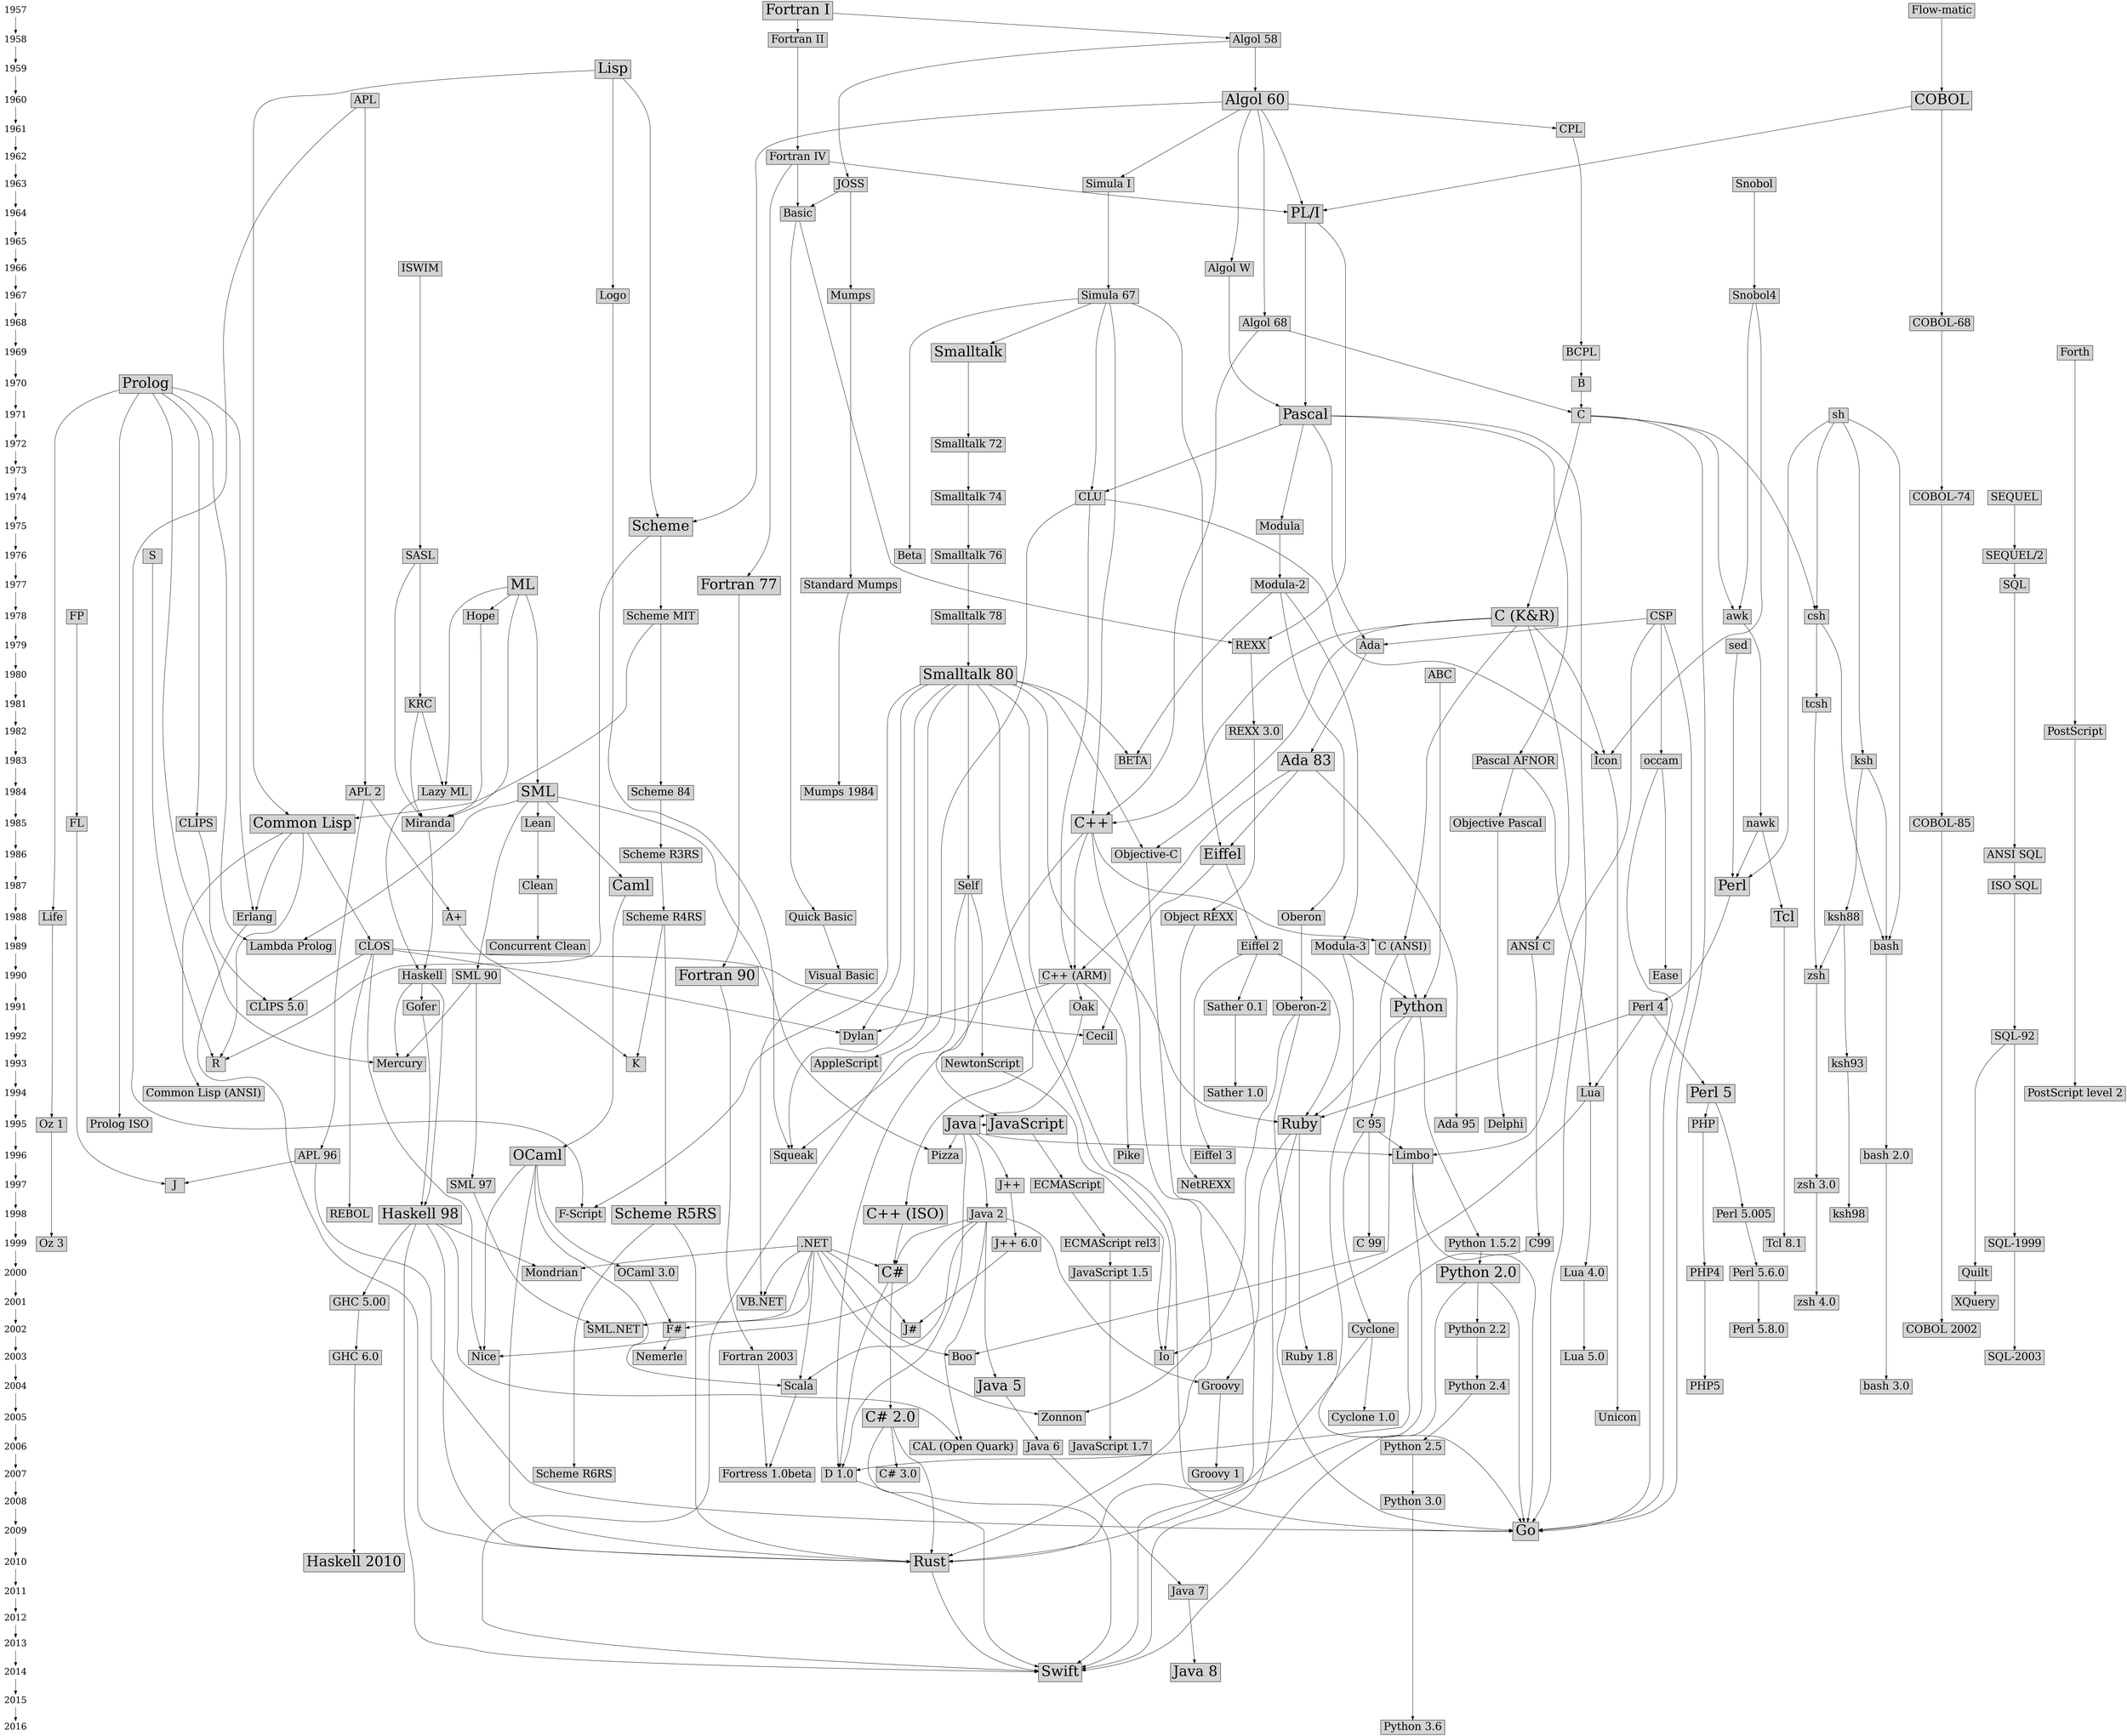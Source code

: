 
digraph dd {
  {
    node [ shape=plaintext,fontsize=25 ];

1957 -> 1958 -> 1959 -> 1960 -> 1961 -> 1962 -> 1963 -> 1964 -> 1965 -> 1966 -> 1967 -> 1968 -> 1969 -> 1970 -> 1971 -> 1972 -> 1973 -> 1974 -> 1975 -> 1976 -> 1977 -> 1978 -> 1979 -> 1980 -> 1981 -> 1982 -> 1983 -> 1984 -> 1985 -> 1986 -> 1987 -> 1988 -> 1989 -> 1990 -> 1991 -> 1992 -> 1993 -> 1994 -> 1995 -> 1996 -> 1997 -> 1998 -> 1999 -> 2000 -> 2001 -> 2002 -> 2003 -> 2004 -> 2005 -> 2006 -> 2007 -> 2008 -> 2009 -> 2010 -> 2011 -> 2012 -> 2013 -> 2014 -> 2015 -> 2016
  }

node [ fontsize=30, style=filled, shape="box"];
{ rank = same ; 1975 ; "Scheme" [ fontsize=40 ] ; "Modula" }
{ rank = same ; 1974 ; "CLU" ; "SEQUEL" ; "COBOL-74" ; "Smalltalk 74" }
{ rank = same ; 1998 ; "Scheme R5RS" [ fontsize=40 ] ; "Perl 5.005" ; "C++ (ISO)" [ fontsize=40 ] ; "Java 2" ; "REBOL" ; "F-Script" ; "Haskell 98" [ fontsize=40 ] ; "ksh98" }
{ rank = same ; 2007 ; "D 1.0" ; "C# 3.0" ; "Scheme R6RS" ; "Groovy 1" ; "Fortress 1.0beta" }
{ rank = same ; 2001 ; "XQuery" ; "VB.NET" ; "GHC 5.00" ; "zsh 4.0" }
{ rank = same ; 1972 ; "Smalltalk 72" }
{ rank = same ; 1988 ; "Scheme R4RS" ; "Erlang" ; "Tcl" [ fontsize=40 ] ; "A+" ; "Oberon" ; "Object REXX" ; "ksh88" ; "Quick Basic" ; "Life" }
{ rank = same ; 1994 ; "PostScript level 2" ; "Lua" ; "Common Lisp (ANSI)" ; "Sather 1.0" ; "Perl 5" [ fontsize=40 ] }
{ rank = same ; 1993 ; "NewtonScript" ; "ksh93" ; "Mercury" ; "K" ; "AppleScript" ; "R" }
{ rank = same ; 2011 ; "Java 7" }
{ rank = same ; 2000 ; "Quilt" ; "PHP4" ; "Lua 4.0" ; "OCaml 3.0" ; "Python 2.0" [ fontsize=40 ] ; "JavaScript 1.5" ; "Perl 5.6.0" ; "C#" [ fontsize=40 ] ; "Mondrian" }
{ rank = same ; 2006 ; "Python 2.5" ; "JavaScript 1.7" ; "Java 6" ; "CAL (Open Quark)" }
{ rank = same ; 1978 ; "Hope" ; "FP" ; "csh" ; "awk" ; "Smalltalk 78" ; "Scheme MIT" ; "CSP" ; "C (K&R)" [ fontsize=40 ] }
{ rank = same ; 1970 ; "B" ; "Prolog" [ fontsize=40 ] }
{ rank = same ; 1996 ; "Squeak" ; "Pike" ; "OCaml" [ fontsize=40 ] ; "APL 96" ; "bash 2.0" ; "Eiffel 3" ; "Pizza" ; "Limbo" }
{ rank = same ; 1990 ; "C++ (ARM)" ; "Ease" ; "Haskell" ; "zsh" ; "SML 90" ; "Fortran 90" [ fontsize=40 ] ; "Visual Basic" }
{ rank = same ; 1982 ; "REXX 3.0" ; "PostScript" }
{ rank = same ; 1995 ; "Oz 1" ; "C 95" ; "Prolog ISO" ; "Ada 95" ; "Delphi" ; "PHP" ; "Java" [ fontsize=40 ] ; "JavaScript" [ fontsize=40 ] ; "Ruby" [ fontsize=40 ] }
{ rank = same ; 1977 ; "Standard Mumps" ; "Modula-2" ; "ML" [ fontsize=40 ] ; "Fortran 77" [ fontsize=40 ] ; "SQL" }
{ rank = same ; 1981 ; "KRC" ; "tcsh" }
{ rank = same ; 1991 ; "Oberon-2" ; "Gofer" ; "Python" [ fontsize=40 ] ; "Sather 0.1" ; "CLIPS 5.0" ; "Perl 4" ; "Oak" }
{ rank = same ; 1997 ; "NetREXX" ; "zsh 3.0" ; "J++" ; "J" ; "ECMAScript" ; "SML 97" }
{ rank = same ; 2010 ; "Rust" [ fontsize=40 ] ; "Haskell 2010" [ fontsize=40 ] }
{ rank = same ; 1987 ; "Clean" ; "Self" ; "Caml" [ fontsize=40 ] ; "Perl" [ fontsize=40 ] ; "ISO SQL" }
{ rank = same ; 1992 ; "Dylan" ; "SQL-92" ; "Cecil" }
{ rank = same ; 1971 ; "Pascal" [ fontsize=40 ] ; "sh" ; "C" }
{ rank = same ; 2008 ; "Python 3.0" }
{ rank = same ; 2016 ; "Python 3.6" }
{ rank = same ; 1976 ; "Smalltalk 76" ; "S" ; "SEQUEL/2" ; "SASL" ; "Beta" }
{ rank = same ; 2009 ; "Go" [ fontsize=40,bgcolor="green" ] }
{ rank = same ; 2005 ; "Zonnon" ; "Cyclone 1.0" ; "Unicon" ; "C# 2.0" [ fontsize=40 ] }
{ rank = same ; 1961 ; "CPL" }
{ rank = same ; 1983 ; "Ada 83" [ fontsize=40 ] ; "ksh" ; "occam" ; "Icon" ; "BETA" ; "Pascal AFNOR" }
{ rank = same ; 1958 ; "Fortran II" ; "Algol 58" }
{ rank = same ; 1964 ; "PL/I" [ fontsize=40 ] ; "Basic" }
{ rank = same ; 1979 ; "REXX" ; "sed" ; "Ada" }
{ rank = same ; 1963 ; "Snobol" ; "Simula I" ; "JOSS" }
{ rank = same ; 1960 ; "COBOL" [ fontsize=40 ] ; "Algol 60" [ fontsize=40 ] ; "APL" }
{ rank = same ; 1966 ; "ISWIM" ; "Algol W" }
{ rank = same ; 1999 ; ".NET" ; "Python 1.5.2" ; "C99" ; "ECMAScript rel3" ; "Tcl 8.1" ; "SQL-1999" ; "J++ 6.0" ; "Oz 3" ; "C 99" }
{ rank = same ; 1967 ; "Mumps" ; "Snobol4" ; "Logo" ; "Simula 67" }
{ rank = same ; 1985 ; "Common Lisp" [ fontsize=40 ] ; "Objective Pascal" ; "Miranda" ; "nawk" ; "C++" [ fontsize=40 ] ; "COBOL-85" ; "CLIPS" ; "FL" ; "Lean" }
{ rank = same ; 1986 ; "Scheme R3RS" ; "Objective-C" ; "ANSI SQL" ; "Eiffel" [ fontsize=40 ] }
{ rank = same ; 1957 ; "Flow-matic" ; "Fortran I" [ fontsize=40 ] }
{ rank = same ; 1962 ; "Fortran IV" }
{ rank = same ; 2004 ; "Groovy" ; "Python 2.4" ; "bash 3.0" ; "PHP5" ; "Java 5" [ fontsize=40 ] ; "Scala" }
{ rank = same ; 2014 ; "Swift" [ fontsize=40 ] ; "Java 8" [ fontsize=40 ] }
{ rank = same ; 2002 ; "F#" ; "Perl 5.8.0" ; "J#" ; "Python 2.2" ; "COBOL 2002" ; "Cyclone" ; "SML.NET" }
{ rank = same ; 1980 ; "ABC" ; "Smalltalk 80" [ fontsize=40 ] }
{ rank = same ; 1989 ; "Concurrent Clean" ; "CLOS" ; "Modula-3" ; "C (ANSI)" ; "ANSI C" ; "Lambda Prolog" ; "bash" ; "Eiffel 2" }
{ rank = same ; 1959 ; "Lisp" [ fontsize=40 ] }
{ rank = same ; 1984 ; "Lazy ML" ; "SML" [ fontsize=40 ] ; "Scheme 84" ; "APL 2" ; "Mumps 1984" }
{ rank = same ; 1969 ; "BCPL" ; "Forth" ; "Smalltalk" [ fontsize=40 ] }
{ rank = same ; 1968 ; "Algol 68" ; "COBOL-68" }
{ rank = same ; 2003 ; "SQL-2003" ; "Lua 5.0" ; "Io" ; "Ruby 1.8" ; "Fortran 2003" ; "Boo" ; "GHC 6.0" ; "Nemerle" ; "Nice" }

"GHC 6.0" -> "Haskell 2010" [weight=3]
"C++" -> "Rust"
"Erlang" -> "Rust"
"OCaml" -> "Rust"
"Haskell 98" -> "Rust"
"Limbo" -> "Rust"
"Cyclone" -> "Rust"
"Scheme R5RS" -> "Rust"
"C# 2.0" -> "Rust"
"ECMAScript" -> "ECMAScript rel3" [weight=3]
"Scheme R5RS" -> "Scheme R6RS" [weight=3]
"Lua 4.0" -> "Lua 5.0" [weight=3]
"Perl 5" -> "Perl 5.005" [weight=3]
"ANSI C" -> "C99" [weight=3]
"Ada 83" -> "Ada 95" [weight=3]
"Scheme 84" -> "Scheme R3RS" [weight=3]
"PL/I" -> "Pascal"
"Algol W" -> "Pascal" [weight=3]
"ISO SQL" -> "SQL-92" [weight=3]
"Python 2.0" -> "Python 2.2" [weight=3]
"CPL" -> "BCPL" [weight=3]
"Modula-2" -> "Oberon"
"ML" -> "SML" [weight=3]
"Ada" -> "Ada 83" [weight=3]
"A+" -> "K"
"Scheme R4RS" -> "K"
"Sather 0.1" -> "Sather 1.0" [weight=3]
"C++ (ARM)" -> "C++ (ISO)" [weight=3]
"Fortran IV" -> "Basic"
"JOSS" -> "Basic"
"APL 2" -> "A+"
"Java 5" -> "Java 6" [weight=3]
"Smalltalk 76" -> "Smalltalk 78" [weight=3]
"SML 90" -> "Mercury"
"Prolog" -> "Mercury"
"Haskell" -> "Mercury"
"Modula-3" -> "Python"
"C (ANSI)" -> "Python"
"ABC" -> "Python" [weight=3]
"awk" -> "nawk" [weight=3]
"CSP" -> "occam" [weight=3]
"Algol 60" -> "Scheme"
"Lisp" -> "Scheme"
"Modula" -> "Modula-2" [weight=3]
"COBOL" -> "COBOL-68" [weight=3]
"C++ (ARM)" -> "Pike"
"SEQUEL" -> "SEQUEL/2" [weight=3]
"Pascal" -> "CLU"
"Simula 67" -> "CLU"
"Common Lisp" -> "CLOS"
"sh" -> "ksh"
"Hope" -> "Miranda"
"ML" -> "Miranda"
"SASL" -> "Miranda"
"KRC" -> "Miranda"
"Smalltalk 80" -> "AppleScript"
"Java" -> "Java 2" [weight=3]
"Perl 4" -> "Perl 5" [weight=3]
"Python 2.2" -> "Python 2.4" [weight=3]
"Caml" -> "OCaml" [weight=3]
"Ruby" -> "Ruby 1.8" [weight=3]
"Tcl" -> "Tcl 8.1" [weight=3]
"Lua" -> "Io"
"NewtonScript" -> "Io"
"Smalltalk 80" -> "Io"
"Java 2" -> "Groovy"
"Ruby" -> "Groovy"
"Scheme MIT" -> "Common Lisp"
"Lisp" -> "Common Lisp"
"Oberon" -> "Oberon-2" [weight=3]
"PostScript" -> "PostScript level 2" [weight=3]
"Python" -> "Python 1.5.2" [weight=3]
".NET" -> "Zonnon"
"Oberon-2" -> "Zonnon"
"Clean" -> "Concurrent Clean" [weight=3]
"SASL" -> "KRC" [weight=3]
"Fortran I" -> "Fortran II" [weight=3]
"C#" -> "D 1.0"
"Java" -> "D 1.0"
"C99" -> "D 1.0"
"C++" -> "D 1.0"
"BCPL" -> "B" [weight=3]
"KRC" -> "Lazy ML"
"ML" -> "Lazy ML"
"Python 2.4" -> "Python 2.5" [weight=3]
"Flow-matic" -> "COBOL"
"ML" -> "Hope"
"Smalltalk" -> "Smalltalk 72" [weight=3]
"Haskell 98" -> "Swift"
"CLU" -> "Swift"
"Objective-C" -> "Swift"
"C# 2.0" -> "Swift"
"D 1.0" -> "Swift"
"Ruby" -> "Swift"
"Python 2.0" -> "Swift"
"Rust" -> "Swift"
"OCaml 3.0" -> "F#"
".NET" -> "F#"
"SQL-92" -> "Quilt"
"Basic" -> "REXX"
"PL/I" -> "REXX"
"occam" -> "Ease" [weight=3]
"REXX" -> "REXX 3.0" [weight=3]
"Quilt" -> "XQuery" [weight=3]
"Haskell" -> "Gofer"
"Pascal AFNOR" -> "Objective Pascal" [weight=3]
"Algol 58" -> "Algol 60" [weight=3]
"Self" -> "Squeak"
"Smalltalk 80" -> "Squeak"
"Logo" -> "Squeak"
"Python 2.5" -> "Python 3.0" [weight=3]
"Lean" -> "Clean" [weight=3]
"C++" -> "C++ (ARM)" [weight=3]
"Ada 83" -> "C++ (ARM)"
"CLU" -> "C++ (ARM)"
"Perl 5.6.0" -> "Perl 5.8.0" [weight=3]
"Java 7" -> "Java 8" [weight=3]
"Scheme R4RS" -> "Scheme R5RS" [weight=3]
"C++ (ARM)" -> "Dylan"
"CLOS" -> "Dylan"
"Smalltalk 80" -> "Dylan"
"C" -> "awk"
"Snobol4" -> "awk"
".NET" -> "J#"
"J++ 6.0" -> "J#"
"C# 2.0" -> "C# 3.0" [weight=3]
"Object REXX" -> "NetREXX" [weight=3]
"ksh88" -> "ksh93" [weight=3]
"SQL-1999" -> "SQL-2003" [weight=3]
"Self" -> "NewtonScript"
"Common Lisp" -> "Erlang"
"Prolog" -> "Erlang"
"Visual Basic" -> "VB.NET"
".NET" -> "VB.NET"
"C" -> "csh"
"sh" -> "csh"
"Scheme R3RS" -> "Scheme R4RS" [weight=3]
"Cyclone" -> "Cyclone 1.0" [weight=3]
"Lazy ML" -> "Haskell"
"Miranda" -> "Haskell"
"Common Lisp" -> "Common Lisp (ANSI)" [weight=3]
"Smalltalk 74" -> "Smalltalk 76" [weight=3]
"COBOL" -> "PL/I"
"Algol 60" -> "PL/I"
"Fortran IV" -> "PL/I"
"JOSS" -> "Mumps" [weight=3]
"Prolog" -> "Prolog ISO" [weight=3]
"Forth" -> "PostScript"
"C (ANSI)" -> "C 95" [weight=3]
"SML" -> "SML 90" [weight=3]
"JavaScript 1.5" -> "JavaScript 1.7" [weight=3]
"PHP" -> "PHP4" [weight=3]
"nawk" -> "Tcl"
"ksh88" -> "zsh"
"tcsh" -> "zsh"
"Mumps" -> "Standard Mumps" [weight=3]
"Algol 60" -> "Algol 68" [weight=3]
"Pascal AFNOR" -> "Lua"
"Perl 4" -> "Lua"
"Fortran I" -> "Algol 58"
"Life" -> "Oz 1"
"Icon" -> "Unicon" [weight=3]
"zsh 3.0" -> "zsh 4.0" [weight=3]
"ksh" -> "ksh88" [weight=3]
"Algol 60" -> "Algol W"
"bash" -> "bash 2.0" [weight=3]
"APL" -> "APL 2" [weight=3]
"F#" -> "Nemerle" [weight=3]
"Algol 60" -> "Simula I"
"Quick Basic" -> "Visual Basic" [weight=3]
"C++ (ARM)" -> "Oak"
"Eiffel 2" -> "Eiffel 3" [weight=3]
"SML 97" -> "SML.NET"
".NET" -> "SML.NET"
"Fortran IV" -> "Fortran 77" [weight=3]
".NET" -> "Mondrian"
"Haskell 98" -> "Mondrian"
"sh" -> "Perl"
"sed" -> "Perl"
"nawk" -> "Perl"
"Fortran 2003" -> "Fortress 1.0beta"
"Scala" -> "Fortress 1.0beta"
"Gofer" -> "Haskell 98"
"Haskell" -> "Haskell 98"
"Smalltalk 72" -> "Smalltalk 74" [weight=3]
"Simula 67" -> "Beta"
"C 95" -> "Cyclone"
"FP" -> "FL" [weight=3]
"Oz 1" -> "Oz 3" [weight=3]
"Basic" -> "Quick Basic" [weight=3]
"csh" -> "bash"
"sh" -> "bash"
"ksh" -> "bash"
"Pascal" -> "Modula"
"Java" -> "Pizza"
"SML" -> "Pizza"
"ksh93" -> "ksh98" [weight=3]
"CLOS" -> "Cecil"
"Eiffel" -> "Cecil"
"Java 6" -> "Java 7" [weight=3]
"J++" -> "J++ 6.0" [weight=3]
"Python 3.0" -> "Python 3.6" [weight=3]
"OCaml" -> "Scala"
".NET" -> "Scala"
"Java 2" -> "Scala"
"Prolog" -> "Life"
"Eiffel" -> "Eiffel 2" [weight=3]
"Algol 58" -> "JOSS"
"Smalltalk 80" -> "Ruby"
"Perl 4" -> "Ruby"
"Python" -> "Ruby"
"Eiffel 2" -> "Ruby"
"SML" -> "Lean"
"SML 90" -> "SML 97" [weight=3]
"Java 2" -> "Java 5" [weight=3]
"ANSI SQL" -> "ISO SQL" [weight=3]
"JavaScript" -> "ECMAScript" [weight=3]
"SEQUEL/2" -> "SQL" [weight=3]
"Java 2" -> "CAL (Open Quark)"
"Haskell 98" -> "CAL (Open Quark)"
"Standard Mumps" -> "Mumps 1984" [weight=3]
"Java 2" -> "Nice"
"CLOS" -> "Nice"
"OCaml" -> "Nice"
"C 95" -> "C 99" [weight=3]
"Simula 67" -> "Eiffel"
"Ada 83" -> "Eiffel"
"Java" -> "Limbo"
"C 95" -> "Limbo"
"CSP" -> "Limbo"
"CLOS" -> "REBOL"
"Python 1.5.2" -> "Python 2.0" [weight=3]
"B" -> "C" [weight=3]
"Algol 68" -> "C"
"Smalltalk 80" -> "Self"
"OCaml" -> "OCaml 3.0" [weight=3]
"Scheme" -> "Scheme MIT" [weight=3]
"Smalltalk 80" -> "BETA"
"Modula-2" -> "BETA"
"C++" -> "C (ANSI)"
"C (K&R)" -> "C (ANSI)"
"Snobol" -> "Snobol4" [weight=3]
"C (K&R)" -> "Icon"
"Snobol4" -> "Icon"
"CLU" -> "Icon"
"Modula-2" -> "Modula-3" [weight=3]
"Haskell 98" -> "GHC 5.00" [weight=3]
"Lua" -> "Lua 4.0" [weight=3]
"S" -> "R" [weight=3]
"Scheme" -> "R"
"Common Lisp" -> "R"
"csh" -> "tcsh" [weight=3]
"Algol 60" -> "CPL"
"SQL-92" -> "SQL-1999" [weight=3]
"Eiffel 2" -> "Sather 0.1"
"COBOL-68" -> "COBOL-74" [weight=3]
"Java" -> "J++"
"SQL" -> "ANSI SQL" [weight=3]
"COBOL-85" -> "COBOL 2002" [weight=3]
"SML" -> "Caml"
"ISWIM" -> "SASL" [weight=3]
"Smalltalk 80" -> "Objective-C"
"C (K&R)" -> "Objective-C"
"Perl 5" -> "PHP"
"Lisp" -> "Logo"
"zsh" -> "zsh 3.0" [weight=3]
"Oak" -> "Java" [weight=3]
"Objective Pascal" -> "Delphi" [weight=3]
"Simula 67" -> "Smalltalk"
"Fortran 90" -> "Fortran 2003" [weight=3]
"PHP4" -> "PHP5" [weight=3]
"Scheme MIT" -> "Scheme 84" [weight=3]
"C#" -> "C# 2.0" [weight=3]
"C" -> "C (K&R)" [weight=3]
"CLOS" -> "CLIPS 5.0"
"CLIPS" -> "CLIPS 5.0" [weight=3]
"Smalltalk 78" -> "Smalltalk 80" [weight=3]
"bash 2.0" -> "bash 3.0" [weight=3]
"C (K&R)" -> "C++"
"Algol 68" -> "C++"
"Simula 67" -> "C++"
"ECMAScript rel3" -> "JavaScript 1.5" [weight=3]
"Groovy" -> "Groovy 1" [weight=3]
"Self" -> "JavaScript"
"Java" -> "JavaScript"
"Pascal" -> "Pascal AFNOR" [weight=3]
"Simula I" -> "Simula 67" [weight=3]
"Perl" -> "Perl 4" [weight=3]
"GHC 5.00" -> "GHC 6.0" [weight=3]
".NET" -> "C#"
"Java 2" -> "C#"
"C++ (ISO)" -> "C#"
"Fortran 77" -> "Fortran 90" [weight=3]
"REXX 3.0" -> "Object REXX" [weight=3]
"CSP" -> "Ada"
"Pascal" -> "Ada"
"Prolog" -> "CLIPS"
"Perl 5.005" -> "Perl 5.6.0" [weight=3]
"Python" -> "Boo"
".NET" -> "Boo"
"Prolog" -> "Lambda Prolog"
"SML" -> "Lambda Prolog"
"Fortran II" -> "Fortran IV" [weight=3]
"COBOL-74" -> "COBOL-85" [weight=3]
"Python 2.0" -> "Go"
"occam" -> "Go"
"C" -> "Go"
"Oberon-2" -> "Go"
"CSP" -> "Go"
"Smalltalk 80" -> "Go"
"Modula-3" -> "Go"
"Pascal" -> "Go"
"APL 96" -> "Go"
"Limbo" -> "Go"
"C (K&R)" -> "ANSI C" [weight=3]
"Smalltalk 80" -> "F-Script"
"APL" -> "F-Script"
"APL 2" -> "APL 96" [weight=3]
"FL" -> "J"
"APL 96" -> "J"

}
